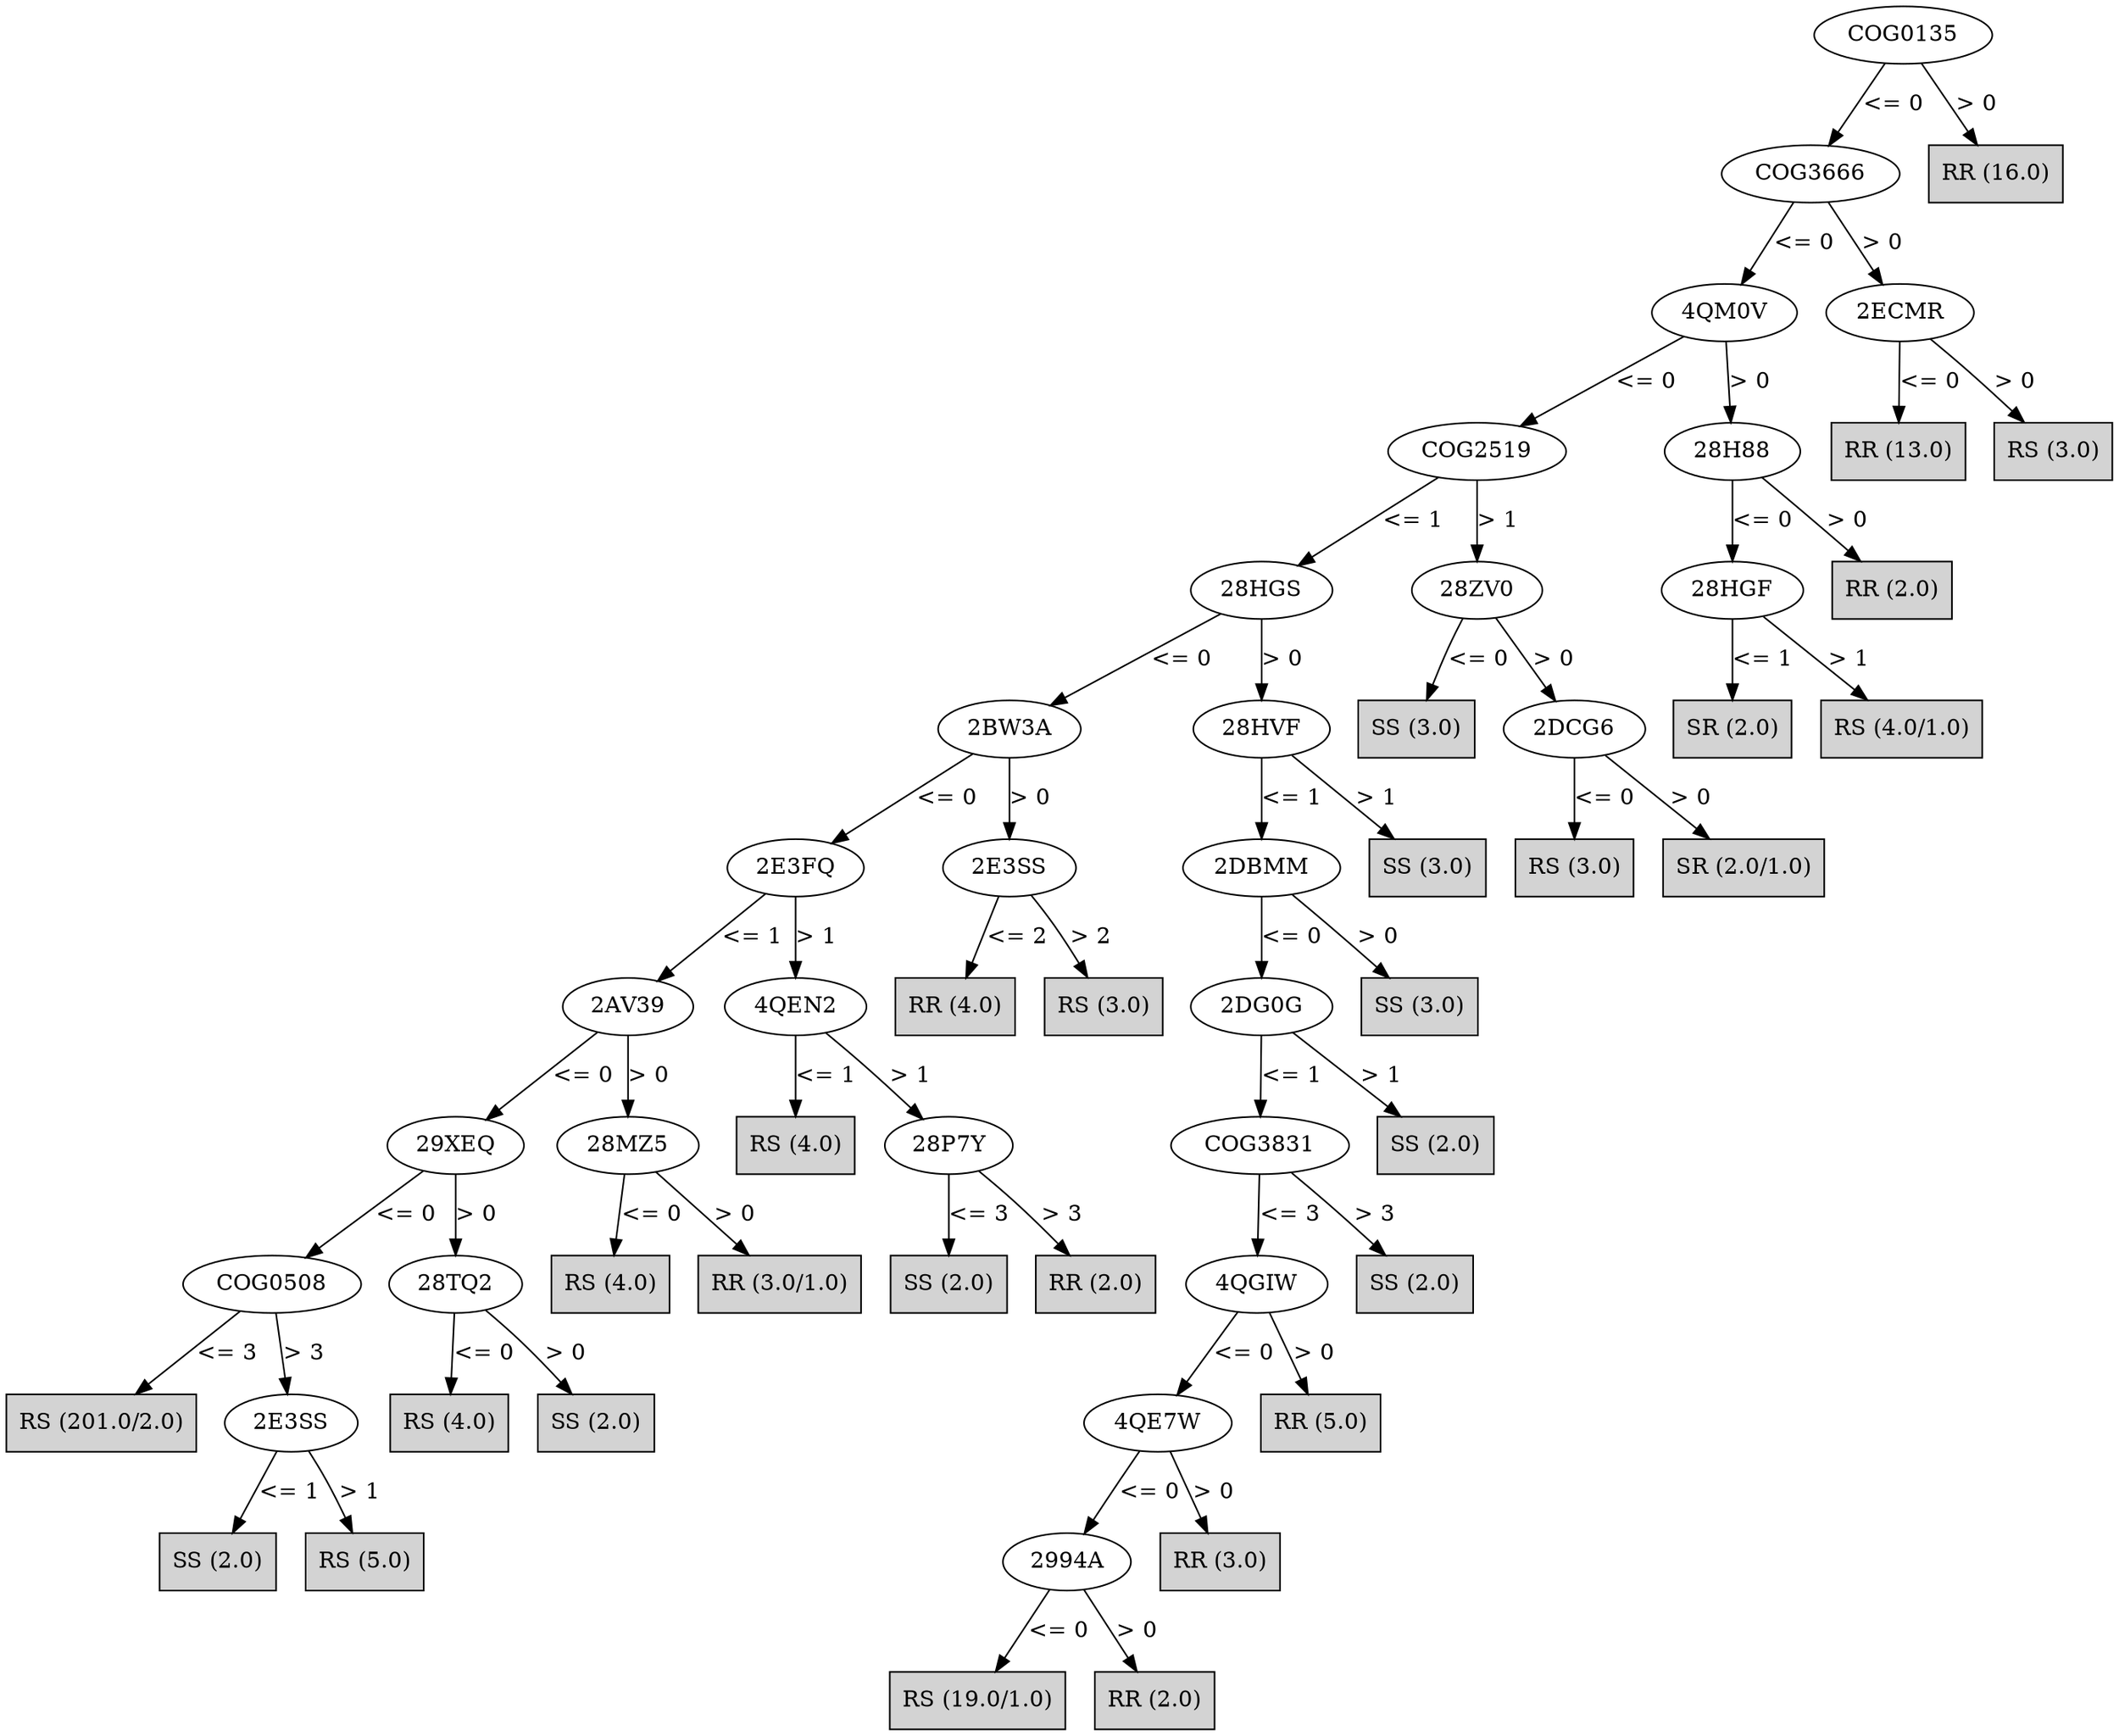 digraph J48Tree {
N0 [label="COG0135" ]
N0->N1 [label="<= 0"]
N1 [label="COG3666" ]
N1->N2 [label="<= 0"]
N2 [label="4QM0V" ]
N2->N3 [label="<= 0"]
N3 [label="COG2519" ]
N3->N4 [label="<= 1"]
N4 [label="28HGS" ]
N4->N5 [label="<= 0"]
N5 [label="2BW3A" ]
N5->N6 [label="<= 0"]
N6 [label="2E3FQ" ]
N6->N7 [label="<= 1"]
N7 [label="2AV39" ]
N7->N8 [label="<= 0"]
N8 [label="29XEQ" ]
N8->N9 [label="<= 0"]
N9 [label="COG0508" ]
N9->N10 [label="<= 3"]
N10 [label="RS (201.0/2.0)" shape=box style=filled ]
N9->N11 [label="> 3"]
N11 [label="2E3SS" ]
N11->N12 [label="<= 1"]
N12 [label="SS (2.0)" shape=box style=filled ]
N11->N13 [label="> 1"]
N13 [label="RS (5.0)" shape=box style=filled ]
N8->N14 [label="> 0"]
N14 [label="28TQ2" ]
N14->N15 [label="<= 0"]
N15 [label="RS (4.0)" shape=box style=filled ]
N14->N16 [label="> 0"]
N16 [label="SS (2.0)" shape=box style=filled ]
N7->N17 [label="> 0"]
N17 [label="28MZ5" ]
N17->N18 [label="<= 0"]
N18 [label="RS (4.0)" shape=box style=filled ]
N17->N19 [label="> 0"]
N19 [label="RR (3.0/1.0)" shape=box style=filled ]
N6->N20 [label="> 1"]
N20 [label="4QEN2" ]
N20->N21 [label="<= 1"]
N21 [label="RS (4.0)" shape=box style=filled ]
N20->N22 [label="> 1"]
N22 [label="28P7Y" ]
N22->N23 [label="<= 3"]
N23 [label="SS (2.0)" shape=box style=filled ]
N22->N24 [label="> 3"]
N24 [label="RR (2.0)" shape=box style=filled ]
N5->N25 [label="> 0"]
N25 [label="2E3SS" ]
N25->N26 [label="<= 2"]
N26 [label="RR (4.0)" shape=box style=filled ]
N25->N27 [label="> 2"]
N27 [label="RS (3.0)" shape=box style=filled ]
N4->N28 [label="> 0"]
N28 [label="28HVF" ]
N28->N29 [label="<= 1"]
N29 [label="2DBMM" ]
N29->N30 [label="<= 0"]
N30 [label="2DG0G" ]
N30->N31 [label="<= 1"]
N31 [label="COG3831" ]
N31->N32 [label="<= 3"]
N32 [label="4QGIW" ]
N32->N33 [label="<= 0"]
N33 [label="4QE7W" ]
N33->N34 [label="<= 0"]
N34 [label="2994A" ]
N34->N35 [label="<= 0"]
N35 [label="RS (19.0/1.0)" shape=box style=filled ]
N34->N36 [label="> 0"]
N36 [label="RR (2.0)" shape=box style=filled ]
N33->N37 [label="> 0"]
N37 [label="RR (3.0)" shape=box style=filled ]
N32->N38 [label="> 0"]
N38 [label="RR (5.0)" shape=box style=filled ]
N31->N39 [label="> 3"]
N39 [label="SS (2.0)" shape=box style=filled ]
N30->N40 [label="> 1"]
N40 [label="SS (2.0)" shape=box style=filled ]
N29->N41 [label="> 0"]
N41 [label="SS (3.0)" shape=box style=filled ]
N28->N42 [label="> 1"]
N42 [label="SS (3.0)" shape=box style=filled ]
N3->N43 [label="> 1"]
N43 [label="28ZV0" ]
N43->N44 [label="<= 0"]
N44 [label="SS (3.0)" shape=box style=filled ]
N43->N45 [label="> 0"]
N45 [label="2DCG6" ]
N45->N46 [label="<= 0"]
N46 [label="RS (3.0)" shape=box style=filled ]
N45->N47 [label="> 0"]
N47 [label="SR (2.0/1.0)" shape=box style=filled ]
N2->N48 [label="> 0"]
N48 [label="28H88" ]
N48->N49 [label="<= 0"]
N49 [label="28HGF" ]
N49->N50 [label="<= 1"]
N50 [label="SR (2.0)" shape=box style=filled ]
N49->N51 [label="> 1"]
N51 [label="RS (4.0/1.0)" shape=box style=filled ]
N48->N52 [label="> 0"]
N52 [label="RR (2.0)" shape=box style=filled ]
N1->N53 [label="> 0"]
N53 [label="2ECMR" ]
N53->N54 [label="<= 0"]
N54 [label="RR (13.0)" shape=box style=filled ]
N53->N55 [label="> 0"]
N55 [label="RS (3.0)" shape=box style=filled ]
N0->N56 [label="> 0"]
N56 [label="RR (16.0)" shape=box style=filled ]
}


